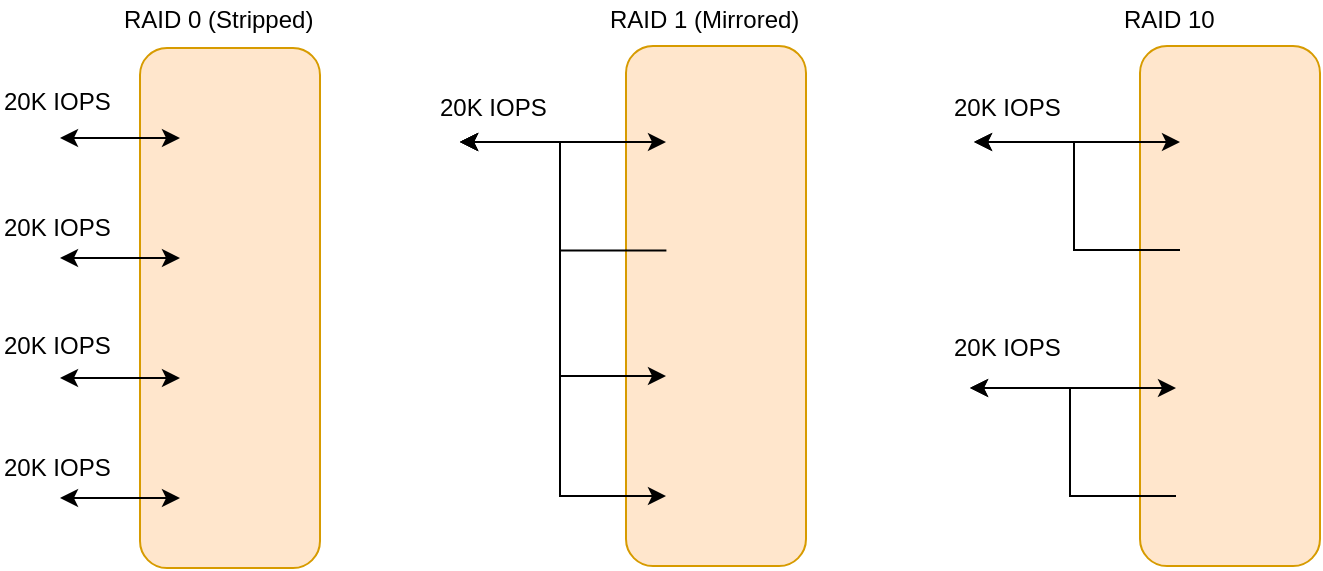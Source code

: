 <mxfile version="10.6.8" type="github"><diagram id="wCjiomODuqWNaCwLx75H" name="Page-1"><mxGraphModel dx="754" dy="467" grid="1" gridSize="10" guides="1" tooltips="1" connect="1" arrows="1" fold="1" page="1" pageScale="1" pageWidth="827" pageHeight="1169" math="0" shadow="0"><root><mxCell id="0"/><mxCell id="1" parent="0"/><mxCell id="ZXE97LQRC1oexTj7zeFY-5" value="" style="rounded=1;whiteSpace=wrap;html=1;fillColor=#ffe6cc;strokeColor=#d79b00;" parent="1" vertex="1"><mxGeometry x="195" y="101" width="90" height="260" as="geometry"/></mxCell><mxCell id="ZXE97LQRC1oexTj7zeFY-6" style="edgeStyle=orthogonalEdgeStyle;rounded=0;orthogonalLoop=1;jettySize=auto;html=1;exitX=0;exitY=0.5;exitDx=0;exitDy=0;startArrow=classic;startFill=1;endArrow=classic;endFill=1;" parent="1" source="ZXE97LQRC1oexTj7zeFY-1" edge="1"><mxGeometry relative="1" as="geometry"><mxPoint x="155" y="146" as="targetPoint"/></mxGeometry></mxCell><mxCell id="ZXE97LQRC1oexTj7zeFY-1" value="" style="shape=image;html=1;verticalAlign=top;verticalLabelPosition=bottom;labelBackgroundColor=#ffffff;imageAspect=0;aspect=fixed;image=https://cdn1.iconfinder.com/data/icons/social-shade-rounded-rects/512/aws-128.png" parent="1" vertex="1"><mxGeometry x="215" y="121" width="50" height="50" as="geometry"/></mxCell><mxCell id="ZXE97LQRC1oexTj7zeFY-7" style="edgeStyle=orthogonalEdgeStyle;rounded=0;orthogonalLoop=1;jettySize=auto;html=1;exitX=0;exitY=0.5;exitDx=0;exitDy=0;startArrow=classic;startFill=1;" parent="1" source="ZXE97LQRC1oexTj7zeFY-2" edge="1"><mxGeometry relative="1" as="geometry"><mxPoint x="155" y="206" as="targetPoint"/></mxGeometry></mxCell><mxCell id="ZXE97LQRC1oexTj7zeFY-2" value="" style="shape=image;html=1;verticalAlign=top;verticalLabelPosition=bottom;labelBackgroundColor=#ffffff;imageAspect=0;aspect=fixed;image=https://cdn1.iconfinder.com/data/icons/social-shade-rounded-rects/512/aws-128.png" parent="1" vertex="1"><mxGeometry x="215" y="181" width="50" height="50" as="geometry"/></mxCell><mxCell id="ZXE97LQRC1oexTj7zeFY-8" style="edgeStyle=orthogonalEdgeStyle;rounded=0;orthogonalLoop=1;jettySize=auto;html=1;exitX=0;exitY=0.5;exitDx=0;exitDy=0;startArrow=classic;startFill=1;" parent="1" source="ZXE97LQRC1oexTj7zeFY-3" edge="1"><mxGeometry relative="1" as="geometry"><mxPoint x="155" y="266" as="targetPoint"/></mxGeometry></mxCell><mxCell id="ZXE97LQRC1oexTj7zeFY-3" value="" style="shape=image;html=1;verticalAlign=top;verticalLabelPosition=bottom;labelBackgroundColor=#ffffff;imageAspect=0;aspect=fixed;image=https://cdn1.iconfinder.com/data/icons/social-shade-rounded-rects/512/aws-128.png" parent="1" vertex="1"><mxGeometry x="215" y="241" width="50" height="50" as="geometry"/></mxCell><mxCell id="ZXE97LQRC1oexTj7zeFY-9" style="edgeStyle=orthogonalEdgeStyle;rounded=0;orthogonalLoop=1;jettySize=auto;html=1;exitX=0;exitY=0.5;exitDx=0;exitDy=0;startArrow=classic;startFill=1;" parent="1" source="ZXE97LQRC1oexTj7zeFY-4" edge="1"><mxGeometry relative="1" as="geometry"><mxPoint x="155" y="326" as="targetPoint"/></mxGeometry></mxCell><mxCell id="ZXE97LQRC1oexTj7zeFY-4" value="" style="shape=image;html=1;verticalAlign=top;verticalLabelPosition=bottom;labelBackgroundColor=#ffffff;imageAspect=0;aspect=fixed;image=https://cdn1.iconfinder.com/data/icons/social-shade-rounded-rects/512/aws-128.png" parent="1" vertex="1"><mxGeometry x="215" y="301" width="50" height="50" as="geometry"/></mxCell><mxCell id="ZXE97LQRC1oexTj7zeFY-10" value="RAID 0 (Stripped)" style="text;html=1;resizable=0;points=[];autosize=1;align=left;verticalAlign=top;spacingTop=-4;" parent="1" vertex="1"><mxGeometry x="185" y="77" width="110" height="20" as="geometry"/></mxCell><mxCell id="ZXE97LQRC1oexTj7zeFY-11" value="" style="rounded=1;whiteSpace=wrap;html=1;fillColor=#ffe6cc;strokeColor=#d79b00;" parent="1" vertex="1"><mxGeometry x="438" y="100" width="90" height="260" as="geometry"/></mxCell><mxCell id="ZXE97LQRC1oexTj7zeFY-25" style="edgeStyle=orthogonalEdgeStyle;rounded=0;orthogonalLoop=1;jettySize=auto;html=1;exitX=0;exitY=0.5;exitDx=0;exitDy=0;startArrow=classic;startFill=1;endArrow=classic;endFill=1;" parent="1" edge="1"><mxGeometry relative="1" as="geometry"><mxPoint x="355" y="148" as="targetPoint"/><mxPoint x="458" y="148" as="sourcePoint"/></mxGeometry></mxCell><mxCell id="ZXE97LQRC1oexTj7zeFY-13" value="" style="shape=image;html=1;verticalAlign=top;verticalLabelPosition=bottom;labelBackgroundColor=#ffffff;imageAspect=0;aspect=fixed;image=https://cdn1.iconfinder.com/data/icons/social-shade-rounded-rects/512/aws-128.png" parent="1" vertex="1"><mxGeometry x="458" y="123" width="50" height="50" as="geometry"/></mxCell><mxCell id="5Q1jfCggZvSPSPMSzJYa-1" style="edgeStyle=orthogonalEdgeStyle;rounded=0;orthogonalLoop=1;jettySize=auto;html=1;exitX=0;exitY=0.5;exitDx=0;exitDy=0;" edge="1" parent="1"><mxGeometry relative="1" as="geometry"><mxPoint x="355" y="148" as="targetPoint"/><mxPoint x="458.2" y="202.2" as="sourcePoint"/><Array as="points"><mxPoint x="405" y="202"/><mxPoint x="405" y="148"/></Array></mxGeometry></mxCell><mxCell id="ZXE97LQRC1oexTj7zeFY-15" value="" style="shape=image;html=1;verticalAlign=top;verticalLabelPosition=bottom;labelBackgroundColor=#ffffff;imageAspect=0;aspect=fixed;image=https://cdn1.iconfinder.com/data/icons/social-shade-rounded-rects/512/aws-128.png" parent="1" vertex="1"><mxGeometry x="458" y="180" width="50" height="50" as="geometry"/></mxCell><mxCell id="ZXE97LQRC1oexTj7zeFY-23" style="edgeStyle=orthogonalEdgeStyle;rounded=0;orthogonalLoop=1;jettySize=auto;html=1;exitX=0;exitY=0.5;exitDx=0;exitDy=0;startArrow=classic;startFill=1;endArrow=classic;endFill=1;" parent="1" edge="1"><mxGeometry relative="1" as="geometry"><mxPoint x="355" y="148" as="targetPoint"/><mxPoint x="458" y="265" as="sourcePoint"/><Array as="points"><mxPoint x="405" y="265"/><mxPoint x="405" y="148"/></Array></mxGeometry></mxCell><mxCell id="ZXE97LQRC1oexTj7zeFY-17" value="" style="shape=image;html=1;verticalAlign=top;verticalLabelPosition=bottom;labelBackgroundColor=#ffffff;imageAspect=0;aspect=fixed;image=https://cdn1.iconfinder.com/data/icons/social-shade-rounded-rects/512/aws-128.png" parent="1" vertex="1"><mxGeometry x="458" y="240" width="50" height="50" as="geometry"/></mxCell><mxCell id="ZXE97LQRC1oexTj7zeFY-24" style="edgeStyle=orthogonalEdgeStyle;rounded=0;orthogonalLoop=1;jettySize=auto;html=1;exitX=0;exitY=0.5;exitDx=0;exitDy=0;startArrow=classic;startFill=1;endArrow=classic;endFill=1;" parent="1" source="ZXE97LQRC1oexTj7zeFY-19" edge="1"><mxGeometry relative="1" as="geometry"><mxPoint x="355" y="148" as="targetPoint"/><Array as="points"><mxPoint x="405" y="325"/><mxPoint x="405" y="148"/></Array></mxGeometry></mxCell><mxCell id="ZXE97LQRC1oexTj7zeFY-19" value="" style="shape=image;html=1;verticalAlign=top;verticalLabelPosition=bottom;labelBackgroundColor=#ffffff;imageAspect=0;aspect=fixed;image=https://cdn1.iconfinder.com/data/icons/social-shade-rounded-rects/512/aws-128.png" parent="1" vertex="1"><mxGeometry x="458" y="300" width="50" height="50" as="geometry"/></mxCell><mxCell id="ZXE97LQRC1oexTj7zeFY-20" value="RAID 1 (Mirrored)" style="text;html=1;resizable=0;points=[];autosize=1;align=left;verticalAlign=top;spacingTop=-4;" parent="1" vertex="1"><mxGeometry x="428" y="77" width="110" height="20" as="geometry"/></mxCell><mxCell id="5Q1jfCggZvSPSPMSzJYa-2" value="20K IOPS" style="text;html=1;resizable=0;points=[];autosize=1;align=left;verticalAlign=top;spacingTop=-4;" vertex="1" parent="1"><mxGeometry x="125" y="118" width="70" height="20" as="geometry"/></mxCell><mxCell id="5Q1jfCggZvSPSPMSzJYa-3" value="20K IOPS" style="text;html=1;resizable=0;points=[];autosize=1;align=left;verticalAlign=top;spacingTop=-4;" vertex="1" parent="1"><mxGeometry x="125" y="181" width="70" height="20" as="geometry"/></mxCell><mxCell id="5Q1jfCggZvSPSPMSzJYa-4" value="20K IOPS" style="text;html=1;resizable=0;points=[];autosize=1;align=left;verticalAlign=top;spacingTop=-4;" vertex="1" parent="1"><mxGeometry x="125" y="240" width="70" height="20" as="geometry"/></mxCell><mxCell id="5Q1jfCggZvSPSPMSzJYa-5" value="20K IOPS" style="text;html=1;resizable=0;points=[];autosize=1;align=left;verticalAlign=top;spacingTop=-4;" vertex="1" parent="1"><mxGeometry x="125" y="301" width="70" height="20" as="geometry"/></mxCell><mxCell id="5Q1jfCggZvSPSPMSzJYa-7" value="20K IOPS" style="text;html=1;resizable=0;points=[];autosize=1;align=left;verticalAlign=top;spacingTop=-4;" vertex="1" parent="1"><mxGeometry x="343" y="121" width="70" height="20" as="geometry"/></mxCell><mxCell id="5Q1jfCggZvSPSPMSzJYa-9" value="" style="rounded=1;whiteSpace=wrap;html=1;fillColor=#ffe6cc;strokeColor=#d79b00;" vertex="1" parent="1"><mxGeometry x="695" y="100" width="90" height="260" as="geometry"/></mxCell><mxCell id="5Q1jfCggZvSPSPMSzJYa-10" style="edgeStyle=orthogonalEdgeStyle;rounded=0;orthogonalLoop=1;jettySize=auto;html=1;exitX=0;exitY=0.5;exitDx=0;exitDy=0;startArrow=classic;startFill=1;endArrow=classic;endFill=1;" edge="1" parent="1"><mxGeometry relative="1" as="geometry"><mxPoint x="612" y="148" as="targetPoint"/><mxPoint x="715" y="148" as="sourcePoint"/></mxGeometry></mxCell><mxCell id="5Q1jfCggZvSPSPMSzJYa-11" value="" style="shape=image;html=1;verticalAlign=top;verticalLabelPosition=bottom;labelBackgroundColor=#ffffff;imageAspect=0;aspect=fixed;image=https://cdn1.iconfinder.com/data/icons/social-shade-rounded-rects/512/aws-128.png" vertex="1" parent="1"><mxGeometry x="715" y="123" width="50" height="50" as="geometry"/></mxCell><mxCell id="5Q1jfCggZvSPSPMSzJYa-12" style="edgeStyle=orthogonalEdgeStyle;rounded=0;orthogonalLoop=1;jettySize=auto;html=1;exitX=0;exitY=0.5;exitDx=0;exitDy=0;" edge="1" parent="1"><mxGeometry relative="1" as="geometry"><mxPoint x="612" y="148" as="targetPoint"/><mxPoint x="715" y="202" as="sourcePoint"/><Array as="points"><mxPoint x="662" y="202"/><mxPoint x="662" y="148"/></Array></mxGeometry></mxCell><mxCell id="5Q1jfCggZvSPSPMSzJYa-13" value="" style="shape=image;html=1;verticalAlign=top;verticalLabelPosition=bottom;labelBackgroundColor=#ffffff;imageAspect=0;aspect=fixed;image=https://cdn1.iconfinder.com/data/icons/social-shade-rounded-rects/512/aws-128.png" vertex="1" parent="1"><mxGeometry x="715" y="180" width="50" height="50" as="geometry"/></mxCell><mxCell id="5Q1jfCggZvSPSPMSzJYa-15" value="" style="shape=image;html=1;verticalAlign=top;verticalLabelPosition=bottom;labelBackgroundColor=#ffffff;imageAspect=0;aspect=fixed;image=https://cdn1.iconfinder.com/data/icons/social-shade-rounded-rects/512/aws-128.png" vertex="1" parent="1"><mxGeometry x="715" y="240" width="50" height="50" as="geometry"/></mxCell><mxCell id="5Q1jfCggZvSPSPMSzJYa-17" value="" style="shape=image;html=1;verticalAlign=top;verticalLabelPosition=bottom;labelBackgroundColor=#ffffff;imageAspect=0;aspect=fixed;image=https://cdn1.iconfinder.com/data/icons/social-shade-rounded-rects/512/aws-128.png" vertex="1" parent="1"><mxGeometry x="715" y="300" width="50" height="50" as="geometry"/></mxCell><mxCell id="5Q1jfCggZvSPSPMSzJYa-18" value="RAID 10&amp;nbsp;" style="text;html=1;resizable=0;points=[];autosize=1;align=left;verticalAlign=top;spacingTop=-4;" vertex="1" parent="1"><mxGeometry x="685" y="77" width="60" height="20" as="geometry"/></mxCell><mxCell id="5Q1jfCggZvSPSPMSzJYa-19" value="20K IOPS" style="text;html=1;resizable=0;points=[];autosize=1;align=left;verticalAlign=top;spacingTop=-4;" vertex="1" parent="1"><mxGeometry x="600" y="121" width="70" height="20" as="geometry"/></mxCell><mxCell id="5Q1jfCggZvSPSPMSzJYa-20" style="edgeStyle=orthogonalEdgeStyle;rounded=0;orthogonalLoop=1;jettySize=auto;html=1;exitX=0;exitY=0.5;exitDx=0;exitDy=0;startArrow=classic;startFill=1;endArrow=classic;endFill=1;" edge="1" parent="1"><mxGeometry relative="1" as="geometry"><mxPoint x="610" y="271" as="targetPoint"/><mxPoint x="713" y="271" as="sourcePoint"/></mxGeometry></mxCell><mxCell id="5Q1jfCggZvSPSPMSzJYa-21" style="edgeStyle=orthogonalEdgeStyle;rounded=0;orthogonalLoop=1;jettySize=auto;html=1;exitX=0;exitY=0.5;exitDx=0;exitDy=0;" edge="1" parent="1"><mxGeometry relative="1" as="geometry"><mxPoint x="610" y="271" as="targetPoint"/><mxPoint x="713" y="325" as="sourcePoint"/><Array as="points"><mxPoint x="660" y="325"/><mxPoint x="660" y="271"/></Array></mxGeometry></mxCell><mxCell id="5Q1jfCggZvSPSPMSzJYa-22" value="20K IOPS" style="text;html=1;resizable=0;points=[];autosize=1;align=left;verticalAlign=top;spacingTop=-4;" vertex="1" parent="1"><mxGeometry x="600" y="241" width="70" height="20" as="geometry"/></mxCell></root></mxGraphModel></diagram></mxfile>